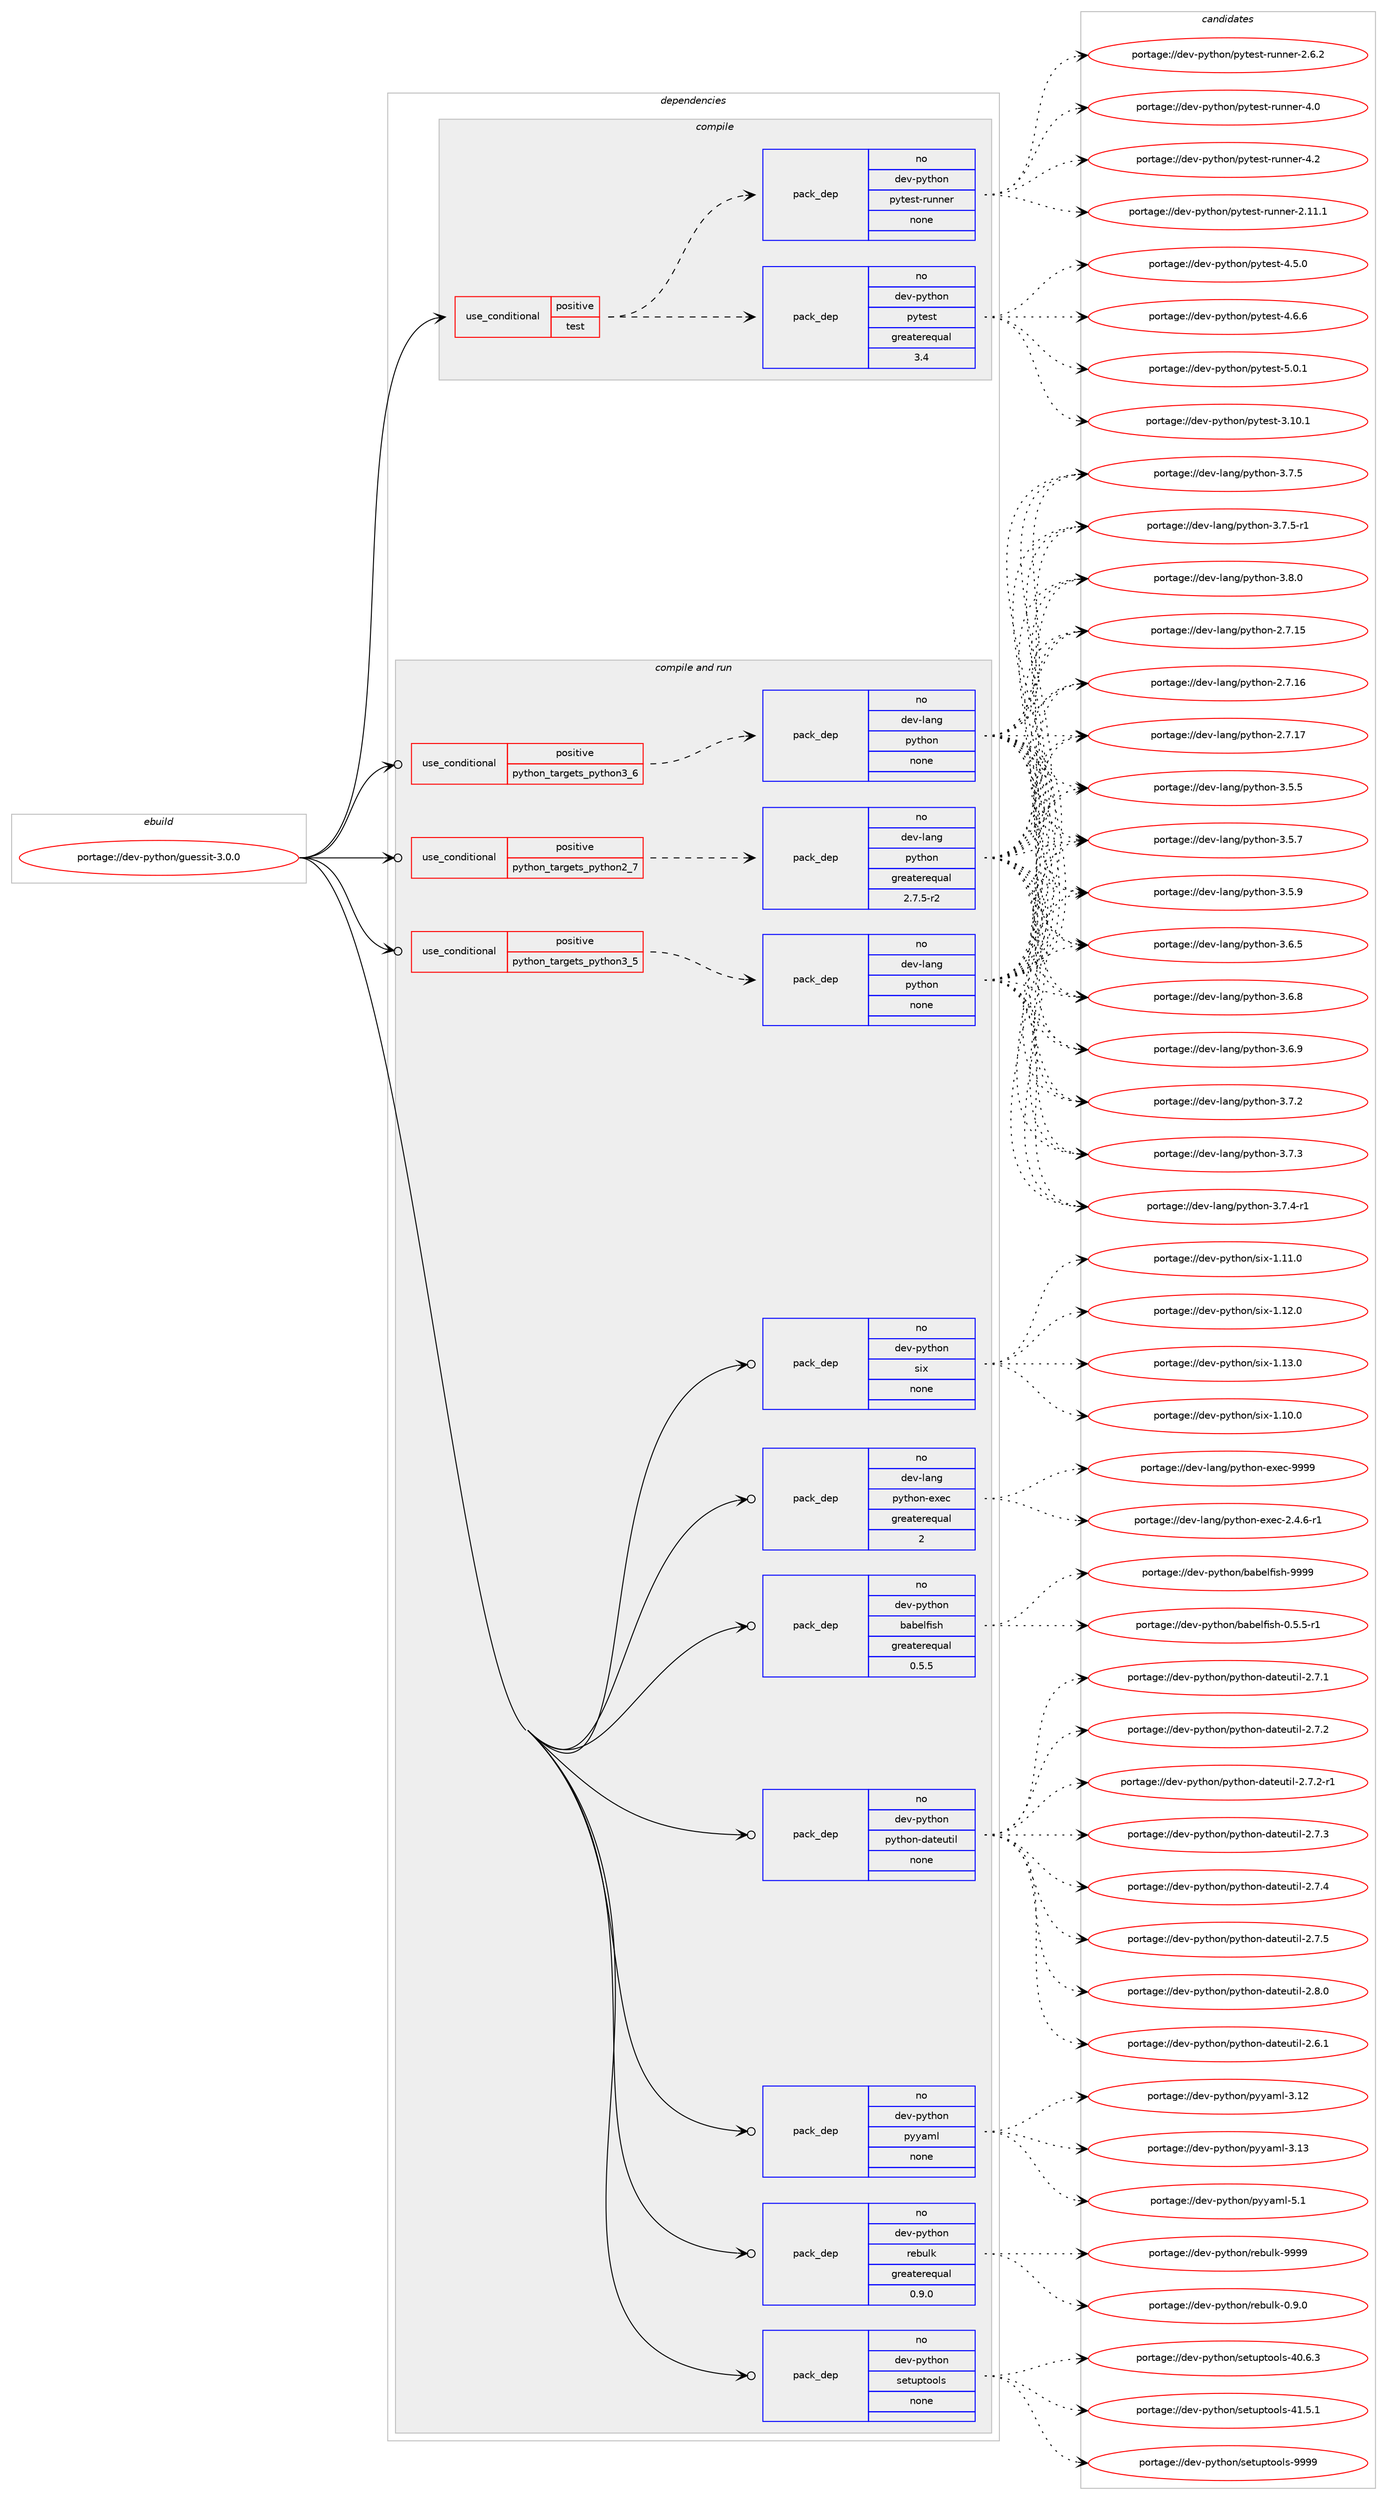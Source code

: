 digraph prolog {

# *************
# Graph options
# *************

newrank=true;
concentrate=true;
compound=true;
graph [rankdir=LR,fontname=Helvetica,fontsize=10,ranksep=1.5];#, ranksep=2.5, nodesep=0.2];
edge  [arrowhead=vee];
node  [fontname=Helvetica,fontsize=10];

# **********
# The ebuild
# **********

subgraph cluster_leftcol {
color=gray;
rank=same;
label=<<i>ebuild</i>>;
id [label="portage://dev-python/guessit-3.0.0", color=red, width=4, href="../dev-python/guessit-3.0.0.svg"];
}

# ****************
# The dependencies
# ****************

subgraph cluster_midcol {
color=gray;
label=<<i>dependencies</i>>;
subgraph cluster_compile {
fillcolor="#eeeeee";
style=filled;
label=<<i>compile</i>>;
subgraph cond29602 {
dependency142789 [label=<<TABLE BORDER="0" CELLBORDER="1" CELLSPACING="0" CELLPADDING="4"><TR><TD ROWSPAN="3" CELLPADDING="10">use_conditional</TD></TR><TR><TD>positive</TD></TR><TR><TD>test</TD></TR></TABLE>>, shape=none, color=red];
subgraph pack109865 {
dependency142790 [label=<<TABLE BORDER="0" CELLBORDER="1" CELLSPACING="0" CELLPADDING="4" WIDTH="220"><TR><TD ROWSPAN="6" CELLPADDING="30">pack_dep</TD></TR><TR><TD WIDTH="110">no</TD></TR><TR><TD>dev-python</TD></TR><TR><TD>pytest</TD></TR><TR><TD>greaterequal</TD></TR><TR><TD>3.4</TD></TR></TABLE>>, shape=none, color=blue];
}
dependency142789:e -> dependency142790:w [weight=20,style="dashed",arrowhead="vee"];
subgraph pack109866 {
dependency142791 [label=<<TABLE BORDER="0" CELLBORDER="1" CELLSPACING="0" CELLPADDING="4" WIDTH="220"><TR><TD ROWSPAN="6" CELLPADDING="30">pack_dep</TD></TR><TR><TD WIDTH="110">no</TD></TR><TR><TD>dev-python</TD></TR><TR><TD>pytest-runner</TD></TR><TR><TD>none</TD></TR><TR><TD></TD></TR></TABLE>>, shape=none, color=blue];
}
dependency142789:e -> dependency142791:w [weight=20,style="dashed",arrowhead="vee"];
}
id:e -> dependency142789:w [weight=20,style="solid",arrowhead="vee"];
}
subgraph cluster_compileandrun {
fillcolor="#eeeeee";
style=filled;
label=<<i>compile and run</i>>;
subgraph cond29603 {
dependency142792 [label=<<TABLE BORDER="0" CELLBORDER="1" CELLSPACING="0" CELLPADDING="4"><TR><TD ROWSPAN="3" CELLPADDING="10">use_conditional</TD></TR><TR><TD>positive</TD></TR><TR><TD>python_targets_python2_7</TD></TR></TABLE>>, shape=none, color=red];
subgraph pack109867 {
dependency142793 [label=<<TABLE BORDER="0" CELLBORDER="1" CELLSPACING="0" CELLPADDING="4" WIDTH="220"><TR><TD ROWSPAN="6" CELLPADDING="30">pack_dep</TD></TR><TR><TD WIDTH="110">no</TD></TR><TR><TD>dev-lang</TD></TR><TR><TD>python</TD></TR><TR><TD>greaterequal</TD></TR><TR><TD>2.7.5-r2</TD></TR></TABLE>>, shape=none, color=blue];
}
dependency142792:e -> dependency142793:w [weight=20,style="dashed",arrowhead="vee"];
}
id:e -> dependency142792:w [weight=20,style="solid",arrowhead="odotvee"];
subgraph cond29604 {
dependency142794 [label=<<TABLE BORDER="0" CELLBORDER="1" CELLSPACING="0" CELLPADDING="4"><TR><TD ROWSPAN="3" CELLPADDING="10">use_conditional</TD></TR><TR><TD>positive</TD></TR><TR><TD>python_targets_python3_5</TD></TR></TABLE>>, shape=none, color=red];
subgraph pack109868 {
dependency142795 [label=<<TABLE BORDER="0" CELLBORDER="1" CELLSPACING="0" CELLPADDING="4" WIDTH="220"><TR><TD ROWSPAN="6" CELLPADDING="30">pack_dep</TD></TR><TR><TD WIDTH="110">no</TD></TR><TR><TD>dev-lang</TD></TR><TR><TD>python</TD></TR><TR><TD>none</TD></TR><TR><TD></TD></TR></TABLE>>, shape=none, color=blue];
}
dependency142794:e -> dependency142795:w [weight=20,style="dashed",arrowhead="vee"];
}
id:e -> dependency142794:w [weight=20,style="solid",arrowhead="odotvee"];
subgraph cond29605 {
dependency142796 [label=<<TABLE BORDER="0" CELLBORDER="1" CELLSPACING="0" CELLPADDING="4"><TR><TD ROWSPAN="3" CELLPADDING="10">use_conditional</TD></TR><TR><TD>positive</TD></TR><TR><TD>python_targets_python3_6</TD></TR></TABLE>>, shape=none, color=red];
subgraph pack109869 {
dependency142797 [label=<<TABLE BORDER="0" CELLBORDER="1" CELLSPACING="0" CELLPADDING="4" WIDTH="220"><TR><TD ROWSPAN="6" CELLPADDING="30">pack_dep</TD></TR><TR><TD WIDTH="110">no</TD></TR><TR><TD>dev-lang</TD></TR><TR><TD>python</TD></TR><TR><TD>none</TD></TR><TR><TD></TD></TR></TABLE>>, shape=none, color=blue];
}
dependency142796:e -> dependency142797:w [weight=20,style="dashed",arrowhead="vee"];
}
id:e -> dependency142796:w [weight=20,style="solid",arrowhead="odotvee"];
subgraph pack109870 {
dependency142798 [label=<<TABLE BORDER="0" CELLBORDER="1" CELLSPACING="0" CELLPADDING="4" WIDTH="220"><TR><TD ROWSPAN="6" CELLPADDING="30">pack_dep</TD></TR><TR><TD WIDTH="110">no</TD></TR><TR><TD>dev-lang</TD></TR><TR><TD>python-exec</TD></TR><TR><TD>greaterequal</TD></TR><TR><TD>2</TD></TR></TABLE>>, shape=none, color=blue];
}
id:e -> dependency142798:w [weight=20,style="solid",arrowhead="odotvee"];
subgraph pack109871 {
dependency142799 [label=<<TABLE BORDER="0" CELLBORDER="1" CELLSPACING="0" CELLPADDING="4" WIDTH="220"><TR><TD ROWSPAN="6" CELLPADDING="30">pack_dep</TD></TR><TR><TD WIDTH="110">no</TD></TR><TR><TD>dev-python</TD></TR><TR><TD>babelfish</TD></TR><TR><TD>greaterequal</TD></TR><TR><TD>0.5.5</TD></TR></TABLE>>, shape=none, color=blue];
}
id:e -> dependency142799:w [weight=20,style="solid",arrowhead="odotvee"];
subgraph pack109872 {
dependency142800 [label=<<TABLE BORDER="0" CELLBORDER="1" CELLSPACING="0" CELLPADDING="4" WIDTH="220"><TR><TD ROWSPAN="6" CELLPADDING="30">pack_dep</TD></TR><TR><TD WIDTH="110">no</TD></TR><TR><TD>dev-python</TD></TR><TR><TD>python-dateutil</TD></TR><TR><TD>none</TD></TR><TR><TD></TD></TR></TABLE>>, shape=none, color=blue];
}
id:e -> dependency142800:w [weight=20,style="solid",arrowhead="odotvee"];
subgraph pack109873 {
dependency142801 [label=<<TABLE BORDER="0" CELLBORDER="1" CELLSPACING="0" CELLPADDING="4" WIDTH="220"><TR><TD ROWSPAN="6" CELLPADDING="30">pack_dep</TD></TR><TR><TD WIDTH="110">no</TD></TR><TR><TD>dev-python</TD></TR><TR><TD>pyyaml</TD></TR><TR><TD>none</TD></TR><TR><TD></TD></TR></TABLE>>, shape=none, color=blue];
}
id:e -> dependency142801:w [weight=20,style="solid",arrowhead="odotvee"];
subgraph pack109874 {
dependency142802 [label=<<TABLE BORDER="0" CELLBORDER="1" CELLSPACING="0" CELLPADDING="4" WIDTH="220"><TR><TD ROWSPAN="6" CELLPADDING="30">pack_dep</TD></TR><TR><TD WIDTH="110">no</TD></TR><TR><TD>dev-python</TD></TR><TR><TD>rebulk</TD></TR><TR><TD>greaterequal</TD></TR><TR><TD>0.9.0</TD></TR></TABLE>>, shape=none, color=blue];
}
id:e -> dependency142802:w [weight=20,style="solid",arrowhead="odotvee"];
subgraph pack109875 {
dependency142803 [label=<<TABLE BORDER="0" CELLBORDER="1" CELLSPACING="0" CELLPADDING="4" WIDTH="220"><TR><TD ROWSPAN="6" CELLPADDING="30">pack_dep</TD></TR><TR><TD WIDTH="110">no</TD></TR><TR><TD>dev-python</TD></TR><TR><TD>setuptools</TD></TR><TR><TD>none</TD></TR><TR><TD></TD></TR></TABLE>>, shape=none, color=blue];
}
id:e -> dependency142803:w [weight=20,style="solid",arrowhead="odotvee"];
subgraph pack109876 {
dependency142804 [label=<<TABLE BORDER="0" CELLBORDER="1" CELLSPACING="0" CELLPADDING="4" WIDTH="220"><TR><TD ROWSPAN="6" CELLPADDING="30">pack_dep</TD></TR><TR><TD WIDTH="110">no</TD></TR><TR><TD>dev-python</TD></TR><TR><TD>six</TD></TR><TR><TD>none</TD></TR><TR><TD></TD></TR></TABLE>>, shape=none, color=blue];
}
id:e -> dependency142804:w [weight=20,style="solid",arrowhead="odotvee"];
}
subgraph cluster_run {
fillcolor="#eeeeee";
style=filled;
label=<<i>run</i>>;
}
}

# **************
# The candidates
# **************

subgraph cluster_choices {
rank=same;
color=gray;
label=<<i>candidates</i>>;

subgraph choice109865 {
color=black;
nodesep=1;
choiceportage100101118451121211161041111104711212111610111511645514649484649 [label="portage://dev-python/pytest-3.10.1", color=red, width=4,href="../dev-python/pytest-3.10.1.svg"];
choiceportage1001011184511212111610411111047112121116101115116455246534648 [label="portage://dev-python/pytest-4.5.0", color=red, width=4,href="../dev-python/pytest-4.5.0.svg"];
choiceportage1001011184511212111610411111047112121116101115116455246544654 [label="portage://dev-python/pytest-4.6.6", color=red, width=4,href="../dev-python/pytest-4.6.6.svg"];
choiceportage1001011184511212111610411111047112121116101115116455346484649 [label="portage://dev-python/pytest-5.0.1", color=red, width=4,href="../dev-python/pytest-5.0.1.svg"];
dependency142790:e -> choiceportage100101118451121211161041111104711212111610111511645514649484649:w [style=dotted,weight="100"];
dependency142790:e -> choiceportage1001011184511212111610411111047112121116101115116455246534648:w [style=dotted,weight="100"];
dependency142790:e -> choiceportage1001011184511212111610411111047112121116101115116455246544654:w [style=dotted,weight="100"];
dependency142790:e -> choiceportage1001011184511212111610411111047112121116101115116455346484649:w [style=dotted,weight="100"];
}
subgraph choice109866 {
color=black;
nodesep=1;
choiceportage10010111845112121116104111110471121211161011151164511411711011010111445504649494649 [label="portage://dev-python/pytest-runner-2.11.1", color=red, width=4,href="../dev-python/pytest-runner-2.11.1.svg"];
choiceportage100101118451121211161041111104711212111610111511645114117110110101114455046544650 [label="portage://dev-python/pytest-runner-2.6.2", color=red, width=4,href="../dev-python/pytest-runner-2.6.2.svg"];
choiceportage10010111845112121116104111110471121211161011151164511411711011010111445524648 [label="portage://dev-python/pytest-runner-4.0", color=red, width=4,href="../dev-python/pytest-runner-4.0.svg"];
choiceportage10010111845112121116104111110471121211161011151164511411711011010111445524650 [label="portage://dev-python/pytest-runner-4.2", color=red, width=4,href="../dev-python/pytest-runner-4.2.svg"];
dependency142791:e -> choiceportage10010111845112121116104111110471121211161011151164511411711011010111445504649494649:w [style=dotted,weight="100"];
dependency142791:e -> choiceportage100101118451121211161041111104711212111610111511645114117110110101114455046544650:w [style=dotted,weight="100"];
dependency142791:e -> choiceportage10010111845112121116104111110471121211161011151164511411711011010111445524648:w [style=dotted,weight="100"];
dependency142791:e -> choiceportage10010111845112121116104111110471121211161011151164511411711011010111445524650:w [style=dotted,weight="100"];
}
subgraph choice109867 {
color=black;
nodesep=1;
choiceportage10010111845108971101034711212111610411111045504655464953 [label="portage://dev-lang/python-2.7.15", color=red, width=4,href="../dev-lang/python-2.7.15.svg"];
choiceportage10010111845108971101034711212111610411111045504655464954 [label="portage://dev-lang/python-2.7.16", color=red, width=4,href="../dev-lang/python-2.7.16.svg"];
choiceportage10010111845108971101034711212111610411111045504655464955 [label="portage://dev-lang/python-2.7.17", color=red, width=4,href="../dev-lang/python-2.7.17.svg"];
choiceportage100101118451089711010347112121116104111110455146534653 [label="portage://dev-lang/python-3.5.5", color=red, width=4,href="../dev-lang/python-3.5.5.svg"];
choiceportage100101118451089711010347112121116104111110455146534655 [label="portage://dev-lang/python-3.5.7", color=red, width=4,href="../dev-lang/python-3.5.7.svg"];
choiceportage100101118451089711010347112121116104111110455146534657 [label="portage://dev-lang/python-3.5.9", color=red, width=4,href="../dev-lang/python-3.5.9.svg"];
choiceportage100101118451089711010347112121116104111110455146544653 [label="portage://dev-lang/python-3.6.5", color=red, width=4,href="../dev-lang/python-3.6.5.svg"];
choiceportage100101118451089711010347112121116104111110455146544656 [label="portage://dev-lang/python-3.6.8", color=red, width=4,href="../dev-lang/python-3.6.8.svg"];
choiceportage100101118451089711010347112121116104111110455146544657 [label="portage://dev-lang/python-3.6.9", color=red, width=4,href="../dev-lang/python-3.6.9.svg"];
choiceportage100101118451089711010347112121116104111110455146554650 [label="portage://dev-lang/python-3.7.2", color=red, width=4,href="../dev-lang/python-3.7.2.svg"];
choiceportage100101118451089711010347112121116104111110455146554651 [label="portage://dev-lang/python-3.7.3", color=red, width=4,href="../dev-lang/python-3.7.3.svg"];
choiceportage1001011184510897110103471121211161041111104551465546524511449 [label="portage://dev-lang/python-3.7.4-r1", color=red, width=4,href="../dev-lang/python-3.7.4-r1.svg"];
choiceportage100101118451089711010347112121116104111110455146554653 [label="portage://dev-lang/python-3.7.5", color=red, width=4,href="../dev-lang/python-3.7.5.svg"];
choiceportage1001011184510897110103471121211161041111104551465546534511449 [label="portage://dev-lang/python-3.7.5-r1", color=red, width=4,href="../dev-lang/python-3.7.5-r1.svg"];
choiceportage100101118451089711010347112121116104111110455146564648 [label="portage://dev-lang/python-3.8.0", color=red, width=4,href="../dev-lang/python-3.8.0.svg"];
dependency142793:e -> choiceportage10010111845108971101034711212111610411111045504655464953:w [style=dotted,weight="100"];
dependency142793:e -> choiceportage10010111845108971101034711212111610411111045504655464954:w [style=dotted,weight="100"];
dependency142793:e -> choiceportage10010111845108971101034711212111610411111045504655464955:w [style=dotted,weight="100"];
dependency142793:e -> choiceportage100101118451089711010347112121116104111110455146534653:w [style=dotted,weight="100"];
dependency142793:e -> choiceportage100101118451089711010347112121116104111110455146534655:w [style=dotted,weight="100"];
dependency142793:e -> choiceportage100101118451089711010347112121116104111110455146534657:w [style=dotted,weight="100"];
dependency142793:e -> choiceportage100101118451089711010347112121116104111110455146544653:w [style=dotted,weight="100"];
dependency142793:e -> choiceportage100101118451089711010347112121116104111110455146544656:w [style=dotted,weight="100"];
dependency142793:e -> choiceportage100101118451089711010347112121116104111110455146544657:w [style=dotted,weight="100"];
dependency142793:e -> choiceportage100101118451089711010347112121116104111110455146554650:w [style=dotted,weight="100"];
dependency142793:e -> choiceportage100101118451089711010347112121116104111110455146554651:w [style=dotted,weight="100"];
dependency142793:e -> choiceportage1001011184510897110103471121211161041111104551465546524511449:w [style=dotted,weight="100"];
dependency142793:e -> choiceportage100101118451089711010347112121116104111110455146554653:w [style=dotted,weight="100"];
dependency142793:e -> choiceportage1001011184510897110103471121211161041111104551465546534511449:w [style=dotted,weight="100"];
dependency142793:e -> choiceportage100101118451089711010347112121116104111110455146564648:w [style=dotted,weight="100"];
}
subgraph choice109868 {
color=black;
nodesep=1;
choiceportage10010111845108971101034711212111610411111045504655464953 [label="portage://dev-lang/python-2.7.15", color=red, width=4,href="../dev-lang/python-2.7.15.svg"];
choiceportage10010111845108971101034711212111610411111045504655464954 [label="portage://dev-lang/python-2.7.16", color=red, width=4,href="../dev-lang/python-2.7.16.svg"];
choiceportage10010111845108971101034711212111610411111045504655464955 [label="portage://dev-lang/python-2.7.17", color=red, width=4,href="../dev-lang/python-2.7.17.svg"];
choiceportage100101118451089711010347112121116104111110455146534653 [label="portage://dev-lang/python-3.5.5", color=red, width=4,href="../dev-lang/python-3.5.5.svg"];
choiceportage100101118451089711010347112121116104111110455146534655 [label="portage://dev-lang/python-3.5.7", color=red, width=4,href="../dev-lang/python-3.5.7.svg"];
choiceportage100101118451089711010347112121116104111110455146534657 [label="portage://dev-lang/python-3.5.9", color=red, width=4,href="../dev-lang/python-3.5.9.svg"];
choiceportage100101118451089711010347112121116104111110455146544653 [label="portage://dev-lang/python-3.6.5", color=red, width=4,href="../dev-lang/python-3.6.5.svg"];
choiceportage100101118451089711010347112121116104111110455146544656 [label="portage://dev-lang/python-3.6.8", color=red, width=4,href="../dev-lang/python-3.6.8.svg"];
choiceportage100101118451089711010347112121116104111110455146544657 [label="portage://dev-lang/python-3.6.9", color=red, width=4,href="../dev-lang/python-3.6.9.svg"];
choiceportage100101118451089711010347112121116104111110455146554650 [label="portage://dev-lang/python-3.7.2", color=red, width=4,href="../dev-lang/python-3.7.2.svg"];
choiceportage100101118451089711010347112121116104111110455146554651 [label="portage://dev-lang/python-3.7.3", color=red, width=4,href="../dev-lang/python-3.7.3.svg"];
choiceportage1001011184510897110103471121211161041111104551465546524511449 [label="portage://dev-lang/python-3.7.4-r1", color=red, width=4,href="../dev-lang/python-3.7.4-r1.svg"];
choiceportage100101118451089711010347112121116104111110455146554653 [label="portage://dev-lang/python-3.7.5", color=red, width=4,href="../dev-lang/python-3.7.5.svg"];
choiceportage1001011184510897110103471121211161041111104551465546534511449 [label="portage://dev-lang/python-3.7.5-r1", color=red, width=4,href="../dev-lang/python-3.7.5-r1.svg"];
choiceportage100101118451089711010347112121116104111110455146564648 [label="portage://dev-lang/python-3.8.0", color=red, width=4,href="../dev-lang/python-3.8.0.svg"];
dependency142795:e -> choiceportage10010111845108971101034711212111610411111045504655464953:w [style=dotted,weight="100"];
dependency142795:e -> choiceportage10010111845108971101034711212111610411111045504655464954:w [style=dotted,weight="100"];
dependency142795:e -> choiceportage10010111845108971101034711212111610411111045504655464955:w [style=dotted,weight="100"];
dependency142795:e -> choiceportage100101118451089711010347112121116104111110455146534653:w [style=dotted,weight="100"];
dependency142795:e -> choiceportage100101118451089711010347112121116104111110455146534655:w [style=dotted,weight="100"];
dependency142795:e -> choiceportage100101118451089711010347112121116104111110455146534657:w [style=dotted,weight="100"];
dependency142795:e -> choiceportage100101118451089711010347112121116104111110455146544653:w [style=dotted,weight="100"];
dependency142795:e -> choiceportage100101118451089711010347112121116104111110455146544656:w [style=dotted,weight="100"];
dependency142795:e -> choiceportage100101118451089711010347112121116104111110455146544657:w [style=dotted,weight="100"];
dependency142795:e -> choiceportage100101118451089711010347112121116104111110455146554650:w [style=dotted,weight="100"];
dependency142795:e -> choiceportage100101118451089711010347112121116104111110455146554651:w [style=dotted,weight="100"];
dependency142795:e -> choiceportage1001011184510897110103471121211161041111104551465546524511449:w [style=dotted,weight="100"];
dependency142795:e -> choiceportage100101118451089711010347112121116104111110455146554653:w [style=dotted,weight="100"];
dependency142795:e -> choiceportage1001011184510897110103471121211161041111104551465546534511449:w [style=dotted,weight="100"];
dependency142795:e -> choiceportage100101118451089711010347112121116104111110455146564648:w [style=dotted,weight="100"];
}
subgraph choice109869 {
color=black;
nodesep=1;
choiceportage10010111845108971101034711212111610411111045504655464953 [label="portage://dev-lang/python-2.7.15", color=red, width=4,href="../dev-lang/python-2.7.15.svg"];
choiceportage10010111845108971101034711212111610411111045504655464954 [label="portage://dev-lang/python-2.7.16", color=red, width=4,href="../dev-lang/python-2.7.16.svg"];
choiceportage10010111845108971101034711212111610411111045504655464955 [label="portage://dev-lang/python-2.7.17", color=red, width=4,href="../dev-lang/python-2.7.17.svg"];
choiceportage100101118451089711010347112121116104111110455146534653 [label="portage://dev-lang/python-3.5.5", color=red, width=4,href="../dev-lang/python-3.5.5.svg"];
choiceportage100101118451089711010347112121116104111110455146534655 [label="portage://dev-lang/python-3.5.7", color=red, width=4,href="../dev-lang/python-3.5.7.svg"];
choiceportage100101118451089711010347112121116104111110455146534657 [label="portage://dev-lang/python-3.5.9", color=red, width=4,href="../dev-lang/python-3.5.9.svg"];
choiceportage100101118451089711010347112121116104111110455146544653 [label="portage://dev-lang/python-3.6.5", color=red, width=4,href="../dev-lang/python-3.6.5.svg"];
choiceportage100101118451089711010347112121116104111110455146544656 [label="portage://dev-lang/python-3.6.8", color=red, width=4,href="../dev-lang/python-3.6.8.svg"];
choiceportage100101118451089711010347112121116104111110455146544657 [label="portage://dev-lang/python-3.6.9", color=red, width=4,href="../dev-lang/python-3.6.9.svg"];
choiceportage100101118451089711010347112121116104111110455146554650 [label="portage://dev-lang/python-3.7.2", color=red, width=4,href="../dev-lang/python-3.7.2.svg"];
choiceportage100101118451089711010347112121116104111110455146554651 [label="portage://dev-lang/python-3.7.3", color=red, width=4,href="../dev-lang/python-3.7.3.svg"];
choiceportage1001011184510897110103471121211161041111104551465546524511449 [label="portage://dev-lang/python-3.7.4-r1", color=red, width=4,href="../dev-lang/python-3.7.4-r1.svg"];
choiceportage100101118451089711010347112121116104111110455146554653 [label="portage://dev-lang/python-3.7.5", color=red, width=4,href="../dev-lang/python-3.7.5.svg"];
choiceportage1001011184510897110103471121211161041111104551465546534511449 [label="portage://dev-lang/python-3.7.5-r1", color=red, width=4,href="../dev-lang/python-3.7.5-r1.svg"];
choiceportage100101118451089711010347112121116104111110455146564648 [label="portage://dev-lang/python-3.8.0", color=red, width=4,href="../dev-lang/python-3.8.0.svg"];
dependency142797:e -> choiceportage10010111845108971101034711212111610411111045504655464953:w [style=dotted,weight="100"];
dependency142797:e -> choiceportage10010111845108971101034711212111610411111045504655464954:w [style=dotted,weight="100"];
dependency142797:e -> choiceportage10010111845108971101034711212111610411111045504655464955:w [style=dotted,weight="100"];
dependency142797:e -> choiceportage100101118451089711010347112121116104111110455146534653:w [style=dotted,weight="100"];
dependency142797:e -> choiceportage100101118451089711010347112121116104111110455146534655:w [style=dotted,weight="100"];
dependency142797:e -> choiceportage100101118451089711010347112121116104111110455146534657:w [style=dotted,weight="100"];
dependency142797:e -> choiceportage100101118451089711010347112121116104111110455146544653:w [style=dotted,weight="100"];
dependency142797:e -> choiceportage100101118451089711010347112121116104111110455146544656:w [style=dotted,weight="100"];
dependency142797:e -> choiceportage100101118451089711010347112121116104111110455146544657:w [style=dotted,weight="100"];
dependency142797:e -> choiceportage100101118451089711010347112121116104111110455146554650:w [style=dotted,weight="100"];
dependency142797:e -> choiceportage100101118451089711010347112121116104111110455146554651:w [style=dotted,weight="100"];
dependency142797:e -> choiceportage1001011184510897110103471121211161041111104551465546524511449:w [style=dotted,weight="100"];
dependency142797:e -> choiceportage100101118451089711010347112121116104111110455146554653:w [style=dotted,weight="100"];
dependency142797:e -> choiceportage1001011184510897110103471121211161041111104551465546534511449:w [style=dotted,weight="100"];
dependency142797:e -> choiceportage100101118451089711010347112121116104111110455146564648:w [style=dotted,weight="100"];
}
subgraph choice109870 {
color=black;
nodesep=1;
choiceportage10010111845108971101034711212111610411111045101120101994550465246544511449 [label="portage://dev-lang/python-exec-2.4.6-r1", color=red, width=4,href="../dev-lang/python-exec-2.4.6-r1.svg"];
choiceportage10010111845108971101034711212111610411111045101120101994557575757 [label="portage://dev-lang/python-exec-9999", color=red, width=4,href="../dev-lang/python-exec-9999.svg"];
dependency142798:e -> choiceportage10010111845108971101034711212111610411111045101120101994550465246544511449:w [style=dotted,weight="100"];
dependency142798:e -> choiceportage10010111845108971101034711212111610411111045101120101994557575757:w [style=dotted,weight="100"];
}
subgraph choice109871 {
color=black;
nodesep=1;
choiceportage10010111845112121116104111110479897981011081021051151044548465346534511449 [label="portage://dev-python/babelfish-0.5.5-r1", color=red, width=4,href="../dev-python/babelfish-0.5.5-r1.svg"];
choiceportage10010111845112121116104111110479897981011081021051151044557575757 [label="portage://dev-python/babelfish-9999", color=red, width=4,href="../dev-python/babelfish-9999.svg"];
dependency142799:e -> choiceportage10010111845112121116104111110479897981011081021051151044548465346534511449:w [style=dotted,weight="100"];
dependency142799:e -> choiceportage10010111845112121116104111110479897981011081021051151044557575757:w [style=dotted,weight="100"];
}
subgraph choice109872 {
color=black;
nodesep=1;
choiceportage10010111845112121116104111110471121211161041111104510097116101117116105108455046544649 [label="portage://dev-python/python-dateutil-2.6.1", color=red, width=4,href="../dev-python/python-dateutil-2.6.1.svg"];
choiceportage10010111845112121116104111110471121211161041111104510097116101117116105108455046554649 [label="portage://dev-python/python-dateutil-2.7.1", color=red, width=4,href="../dev-python/python-dateutil-2.7.1.svg"];
choiceportage10010111845112121116104111110471121211161041111104510097116101117116105108455046554650 [label="portage://dev-python/python-dateutil-2.7.2", color=red, width=4,href="../dev-python/python-dateutil-2.7.2.svg"];
choiceportage100101118451121211161041111104711212111610411111045100971161011171161051084550465546504511449 [label="portage://dev-python/python-dateutil-2.7.2-r1", color=red, width=4,href="../dev-python/python-dateutil-2.7.2-r1.svg"];
choiceportage10010111845112121116104111110471121211161041111104510097116101117116105108455046554651 [label="portage://dev-python/python-dateutil-2.7.3", color=red, width=4,href="../dev-python/python-dateutil-2.7.3.svg"];
choiceportage10010111845112121116104111110471121211161041111104510097116101117116105108455046554652 [label="portage://dev-python/python-dateutil-2.7.4", color=red, width=4,href="../dev-python/python-dateutil-2.7.4.svg"];
choiceportage10010111845112121116104111110471121211161041111104510097116101117116105108455046554653 [label="portage://dev-python/python-dateutil-2.7.5", color=red, width=4,href="../dev-python/python-dateutil-2.7.5.svg"];
choiceportage10010111845112121116104111110471121211161041111104510097116101117116105108455046564648 [label="portage://dev-python/python-dateutil-2.8.0", color=red, width=4,href="../dev-python/python-dateutil-2.8.0.svg"];
dependency142800:e -> choiceportage10010111845112121116104111110471121211161041111104510097116101117116105108455046544649:w [style=dotted,weight="100"];
dependency142800:e -> choiceportage10010111845112121116104111110471121211161041111104510097116101117116105108455046554649:w [style=dotted,weight="100"];
dependency142800:e -> choiceportage10010111845112121116104111110471121211161041111104510097116101117116105108455046554650:w [style=dotted,weight="100"];
dependency142800:e -> choiceportage100101118451121211161041111104711212111610411111045100971161011171161051084550465546504511449:w [style=dotted,weight="100"];
dependency142800:e -> choiceportage10010111845112121116104111110471121211161041111104510097116101117116105108455046554651:w [style=dotted,weight="100"];
dependency142800:e -> choiceportage10010111845112121116104111110471121211161041111104510097116101117116105108455046554652:w [style=dotted,weight="100"];
dependency142800:e -> choiceportage10010111845112121116104111110471121211161041111104510097116101117116105108455046554653:w [style=dotted,weight="100"];
dependency142800:e -> choiceportage10010111845112121116104111110471121211161041111104510097116101117116105108455046564648:w [style=dotted,weight="100"];
}
subgraph choice109873 {
color=black;
nodesep=1;
choiceportage1001011184511212111610411111047112121121971091084551464950 [label="portage://dev-python/pyyaml-3.12", color=red, width=4,href="../dev-python/pyyaml-3.12.svg"];
choiceportage1001011184511212111610411111047112121121971091084551464951 [label="portage://dev-python/pyyaml-3.13", color=red, width=4,href="../dev-python/pyyaml-3.13.svg"];
choiceportage10010111845112121116104111110471121211219710910845534649 [label="portage://dev-python/pyyaml-5.1", color=red, width=4,href="../dev-python/pyyaml-5.1.svg"];
dependency142801:e -> choiceportage1001011184511212111610411111047112121121971091084551464950:w [style=dotted,weight="100"];
dependency142801:e -> choiceportage1001011184511212111610411111047112121121971091084551464951:w [style=dotted,weight="100"];
dependency142801:e -> choiceportage10010111845112121116104111110471121211219710910845534649:w [style=dotted,weight="100"];
}
subgraph choice109874 {
color=black;
nodesep=1;
choiceportage100101118451121211161041111104711410198117108107454846574648 [label="portage://dev-python/rebulk-0.9.0", color=red, width=4,href="../dev-python/rebulk-0.9.0.svg"];
choiceportage1001011184511212111610411111047114101981171081074557575757 [label="portage://dev-python/rebulk-9999", color=red, width=4,href="../dev-python/rebulk-9999.svg"];
dependency142802:e -> choiceportage100101118451121211161041111104711410198117108107454846574648:w [style=dotted,weight="100"];
dependency142802:e -> choiceportage1001011184511212111610411111047114101981171081074557575757:w [style=dotted,weight="100"];
}
subgraph choice109875 {
color=black;
nodesep=1;
choiceportage100101118451121211161041111104711510111611711211611111110811545524846544651 [label="portage://dev-python/setuptools-40.6.3", color=red, width=4,href="../dev-python/setuptools-40.6.3.svg"];
choiceportage100101118451121211161041111104711510111611711211611111110811545524946534649 [label="portage://dev-python/setuptools-41.5.1", color=red, width=4,href="../dev-python/setuptools-41.5.1.svg"];
choiceportage10010111845112121116104111110471151011161171121161111111081154557575757 [label="portage://dev-python/setuptools-9999", color=red, width=4,href="../dev-python/setuptools-9999.svg"];
dependency142803:e -> choiceportage100101118451121211161041111104711510111611711211611111110811545524846544651:w [style=dotted,weight="100"];
dependency142803:e -> choiceportage100101118451121211161041111104711510111611711211611111110811545524946534649:w [style=dotted,weight="100"];
dependency142803:e -> choiceportage10010111845112121116104111110471151011161171121161111111081154557575757:w [style=dotted,weight="100"];
}
subgraph choice109876 {
color=black;
nodesep=1;
choiceportage100101118451121211161041111104711510512045494649484648 [label="portage://dev-python/six-1.10.0", color=red, width=4,href="../dev-python/six-1.10.0.svg"];
choiceportage100101118451121211161041111104711510512045494649494648 [label="portage://dev-python/six-1.11.0", color=red, width=4,href="../dev-python/six-1.11.0.svg"];
choiceportage100101118451121211161041111104711510512045494649504648 [label="portage://dev-python/six-1.12.0", color=red, width=4,href="../dev-python/six-1.12.0.svg"];
choiceportage100101118451121211161041111104711510512045494649514648 [label="portage://dev-python/six-1.13.0", color=red, width=4,href="../dev-python/six-1.13.0.svg"];
dependency142804:e -> choiceportage100101118451121211161041111104711510512045494649484648:w [style=dotted,weight="100"];
dependency142804:e -> choiceportage100101118451121211161041111104711510512045494649494648:w [style=dotted,weight="100"];
dependency142804:e -> choiceportage100101118451121211161041111104711510512045494649504648:w [style=dotted,weight="100"];
dependency142804:e -> choiceportage100101118451121211161041111104711510512045494649514648:w [style=dotted,weight="100"];
}
}

}
